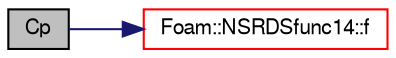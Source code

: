 digraph "Cp"
{
  bgcolor="transparent";
  edge [fontname="FreeSans",fontsize="10",labelfontname="FreeSans",labelfontsize="10"];
  node [fontname="FreeSans",fontsize="10",shape=record];
  rankdir="LR";
  Node75 [label="Cp",height=0.2,width=0.4,color="black", fillcolor="grey75", style="filled", fontcolor="black"];
  Node75 -> Node76 [color="midnightblue",fontsize="10",style="solid",fontname="FreeSans"];
  Node76 [label="Foam::NSRDSfunc14::f",height=0.2,width=0.4,color="red",URL="$a30418.html#a44a3c8c9472a1fd8054ed8f5fd36e77a",tooltip="Evaluate the function and return the result. "];
}
